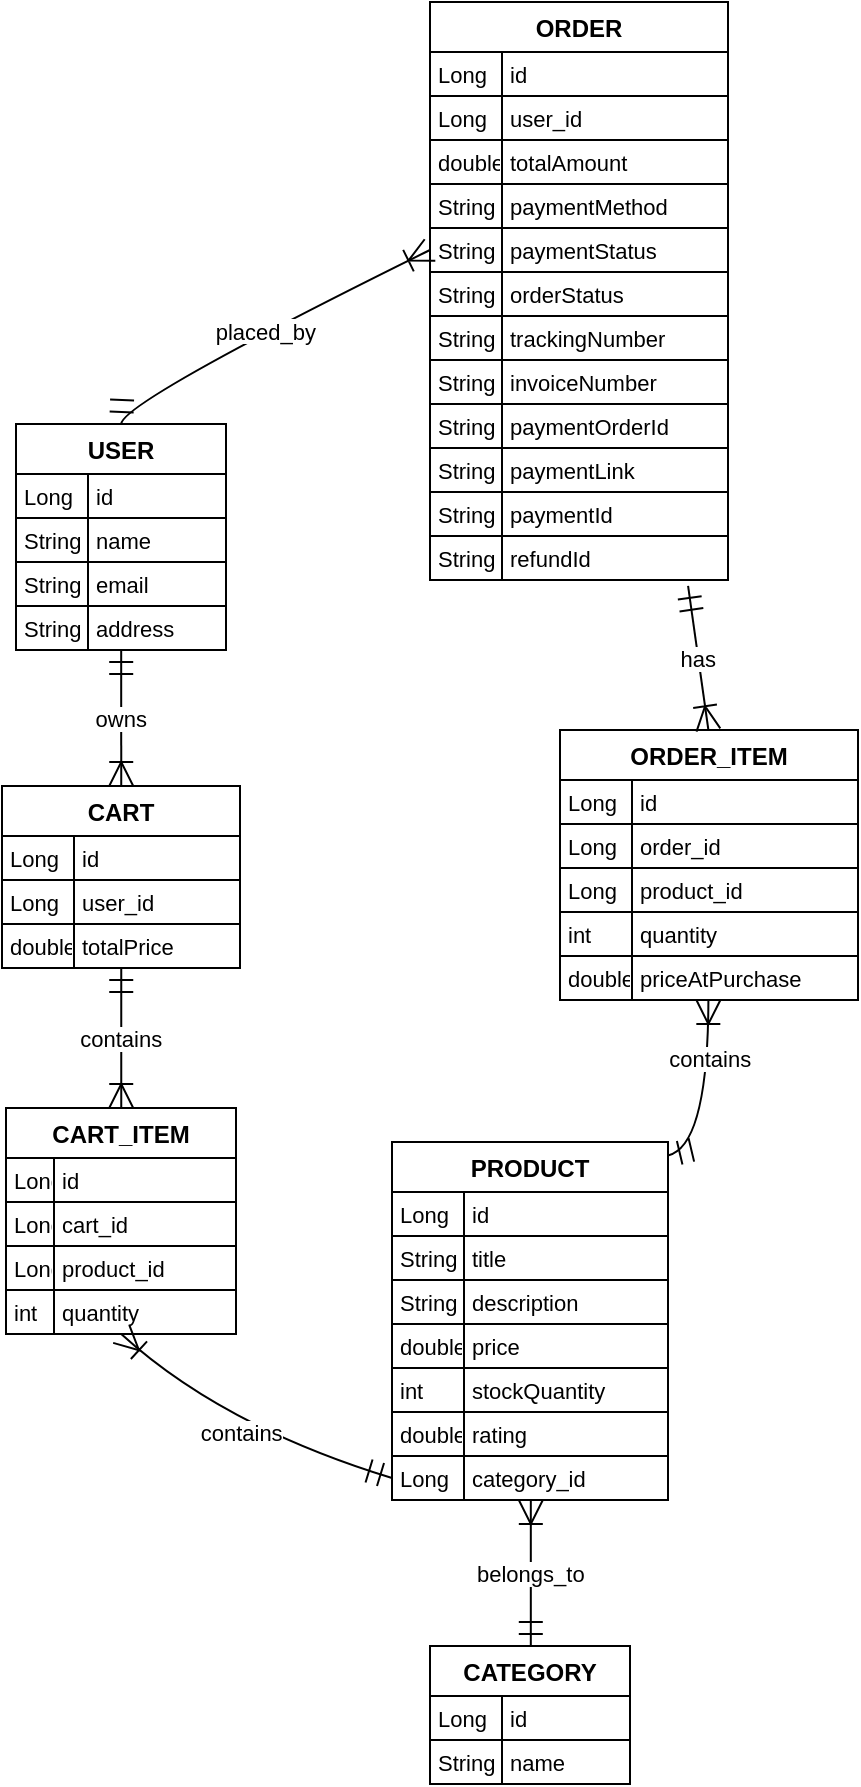 <mxfile version="21.6.8" type="device">
  <diagram id="C5RBs43oDa-KdzZeNtuy" name="Page-1">
    <mxGraphModel dx="1658" dy="820" grid="1" gridSize="10" guides="1" tooltips="1" connect="1" arrows="1" fold="1" page="1" pageScale="1" pageWidth="827" pageHeight="1169" math="0" shadow="0">
      <root>
        <mxCell id="WIyWlLk6GJQsqaUBKTNV-0" />
        <mxCell id="WIyWlLk6GJQsqaUBKTNV-1" parent="WIyWlLk6GJQsqaUBKTNV-0" />
        <mxCell id="6_MXxZeDWkj9Uu0CuDBR-0" value="USER" style="shape=table;startSize=25;container=1;collapsible=0;childLayout=tableLayout;fixedRows=1;rowLines=1;fontStyle=1;align=center;resizeLast=1;" vertex="1" parent="WIyWlLk6GJQsqaUBKTNV-1">
          <mxGeometry x="27" y="369" width="105" height="113" as="geometry" />
        </mxCell>
        <mxCell id="6_MXxZeDWkj9Uu0CuDBR-1" style="shape=tableRow;horizontal=0;startSize=0;swimlaneHead=0;swimlaneBody=0;fillColor=none;collapsible=0;dropTarget=0;points=[[0,0.5],[1,0.5]];portConstraint=eastwest;top=0;left=0;right=0;bottom=0;" vertex="1" parent="6_MXxZeDWkj9Uu0CuDBR-0">
          <mxGeometry y="25" width="105" height="22" as="geometry" />
        </mxCell>
        <mxCell id="6_MXxZeDWkj9Uu0CuDBR-2" value="Long" style="shape=partialRectangle;connectable=0;fillColor=none;top=0;left=0;bottom=0;right=0;align=left;spacingLeft=2;overflow=hidden;fontSize=11;" vertex="1" parent="6_MXxZeDWkj9Uu0CuDBR-1">
          <mxGeometry width="36" height="22" as="geometry">
            <mxRectangle width="36" height="22" as="alternateBounds" />
          </mxGeometry>
        </mxCell>
        <mxCell id="6_MXxZeDWkj9Uu0CuDBR-3" value="id" style="shape=partialRectangle;connectable=0;fillColor=none;top=0;left=0;bottom=0;right=0;align=left;spacingLeft=2;overflow=hidden;fontSize=11;" vertex="1" parent="6_MXxZeDWkj9Uu0CuDBR-1">
          <mxGeometry x="36" width="69" height="22" as="geometry">
            <mxRectangle width="69" height="22" as="alternateBounds" />
          </mxGeometry>
        </mxCell>
        <mxCell id="6_MXxZeDWkj9Uu0CuDBR-4" style="shape=tableRow;horizontal=0;startSize=0;swimlaneHead=0;swimlaneBody=0;fillColor=none;collapsible=0;dropTarget=0;points=[[0,0.5],[1,0.5]];portConstraint=eastwest;top=0;left=0;right=0;bottom=0;" vertex="1" parent="6_MXxZeDWkj9Uu0CuDBR-0">
          <mxGeometry y="47" width="105" height="22" as="geometry" />
        </mxCell>
        <mxCell id="6_MXxZeDWkj9Uu0CuDBR-5" value="String" style="shape=partialRectangle;connectable=0;fillColor=none;top=0;left=0;bottom=0;right=0;align=left;spacingLeft=2;overflow=hidden;fontSize=11;" vertex="1" parent="6_MXxZeDWkj9Uu0CuDBR-4">
          <mxGeometry width="36" height="22" as="geometry">
            <mxRectangle width="36" height="22" as="alternateBounds" />
          </mxGeometry>
        </mxCell>
        <mxCell id="6_MXxZeDWkj9Uu0CuDBR-6" value="name" style="shape=partialRectangle;connectable=0;fillColor=none;top=0;left=0;bottom=0;right=0;align=left;spacingLeft=2;overflow=hidden;fontSize=11;" vertex="1" parent="6_MXxZeDWkj9Uu0CuDBR-4">
          <mxGeometry x="36" width="69" height="22" as="geometry">
            <mxRectangle width="69" height="22" as="alternateBounds" />
          </mxGeometry>
        </mxCell>
        <mxCell id="6_MXxZeDWkj9Uu0CuDBR-7" style="shape=tableRow;horizontal=0;startSize=0;swimlaneHead=0;swimlaneBody=0;fillColor=none;collapsible=0;dropTarget=0;points=[[0,0.5],[1,0.5]];portConstraint=eastwest;top=0;left=0;right=0;bottom=0;" vertex="1" parent="6_MXxZeDWkj9Uu0CuDBR-0">
          <mxGeometry y="69" width="105" height="22" as="geometry" />
        </mxCell>
        <mxCell id="6_MXxZeDWkj9Uu0CuDBR-8" value="String" style="shape=partialRectangle;connectable=0;fillColor=none;top=0;left=0;bottom=0;right=0;align=left;spacingLeft=2;overflow=hidden;fontSize=11;" vertex="1" parent="6_MXxZeDWkj9Uu0CuDBR-7">
          <mxGeometry width="36" height="22" as="geometry">
            <mxRectangle width="36" height="22" as="alternateBounds" />
          </mxGeometry>
        </mxCell>
        <mxCell id="6_MXxZeDWkj9Uu0CuDBR-9" value="email" style="shape=partialRectangle;connectable=0;fillColor=none;top=0;left=0;bottom=0;right=0;align=left;spacingLeft=2;overflow=hidden;fontSize=11;" vertex="1" parent="6_MXxZeDWkj9Uu0CuDBR-7">
          <mxGeometry x="36" width="69" height="22" as="geometry">
            <mxRectangle width="69" height="22" as="alternateBounds" />
          </mxGeometry>
        </mxCell>
        <mxCell id="6_MXxZeDWkj9Uu0CuDBR-10" style="shape=tableRow;horizontal=0;startSize=0;swimlaneHead=0;swimlaneBody=0;fillColor=none;collapsible=0;dropTarget=0;points=[[0,0.5],[1,0.5]];portConstraint=eastwest;top=0;left=0;right=0;bottom=0;" vertex="1" parent="6_MXxZeDWkj9Uu0CuDBR-0">
          <mxGeometry y="91" width="105" height="22" as="geometry" />
        </mxCell>
        <mxCell id="6_MXxZeDWkj9Uu0CuDBR-11" value="String" style="shape=partialRectangle;connectable=0;fillColor=none;top=0;left=0;bottom=0;right=0;align=left;spacingLeft=2;overflow=hidden;fontSize=11;" vertex="1" parent="6_MXxZeDWkj9Uu0CuDBR-10">
          <mxGeometry width="36" height="22" as="geometry">
            <mxRectangle width="36" height="22" as="alternateBounds" />
          </mxGeometry>
        </mxCell>
        <mxCell id="6_MXxZeDWkj9Uu0CuDBR-12" value="address" style="shape=partialRectangle;connectable=0;fillColor=none;top=0;left=0;bottom=0;right=0;align=left;spacingLeft=2;overflow=hidden;fontSize=11;" vertex="1" parent="6_MXxZeDWkj9Uu0CuDBR-10">
          <mxGeometry x="36" width="69" height="22" as="geometry">
            <mxRectangle width="69" height="22" as="alternateBounds" />
          </mxGeometry>
        </mxCell>
        <mxCell id="6_MXxZeDWkj9Uu0CuDBR-13" value="CART" style="shape=table;startSize=25;container=1;collapsible=0;childLayout=tableLayout;fixedRows=1;rowLines=1;fontStyle=1;align=center;resizeLast=1;" vertex="1" parent="WIyWlLk6GJQsqaUBKTNV-1">
          <mxGeometry x="20" y="550" width="119" height="91" as="geometry" />
        </mxCell>
        <mxCell id="6_MXxZeDWkj9Uu0CuDBR-14" style="shape=tableRow;horizontal=0;startSize=0;swimlaneHead=0;swimlaneBody=0;fillColor=none;collapsible=0;dropTarget=0;points=[[0,0.5],[1,0.5]];portConstraint=eastwest;top=0;left=0;right=0;bottom=0;" vertex="1" parent="6_MXxZeDWkj9Uu0CuDBR-13">
          <mxGeometry y="25" width="119" height="22" as="geometry" />
        </mxCell>
        <mxCell id="6_MXxZeDWkj9Uu0CuDBR-15" value="Long" style="shape=partialRectangle;connectable=0;fillColor=none;top=0;left=0;bottom=0;right=0;align=left;spacingLeft=2;overflow=hidden;fontSize=11;" vertex="1" parent="6_MXxZeDWkj9Uu0CuDBR-14">
          <mxGeometry width="36" height="22" as="geometry">
            <mxRectangle width="36" height="22" as="alternateBounds" />
          </mxGeometry>
        </mxCell>
        <mxCell id="6_MXxZeDWkj9Uu0CuDBR-16" value="id" style="shape=partialRectangle;connectable=0;fillColor=none;top=0;left=0;bottom=0;right=0;align=left;spacingLeft=2;overflow=hidden;fontSize=11;" vertex="1" parent="6_MXxZeDWkj9Uu0CuDBR-14">
          <mxGeometry x="36" width="83" height="22" as="geometry">
            <mxRectangle width="83" height="22" as="alternateBounds" />
          </mxGeometry>
        </mxCell>
        <mxCell id="6_MXxZeDWkj9Uu0CuDBR-17" style="shape=tableRow;horizontal=0;startSize=0;swimlaneHead=0;swimlaneBody=0;fillColor=none;collapsible=0;dropTarget=0;points=[[0,0.5],[1,0.5]];portConstraint=eastwest;top=0;left=0;right=0;bottom=0;" vertex="1" parent="6_MXxZeDWkj9Uu0CuDBR-13">
          <mxGeometry y="47" width="119" height="22" as="geometry" />
        </mxCell>
        <mxCell id="6_MXxZeDWkj9Uu0CuDBR-18" value="Long" style="shape=partialRectangle;connectable=0;fillColor=none;top=0;left=0;bottom=0;right=0;align=left;spacingLeft=2;overflow=hidden;fontSize=11;" vertex="1" parent="6_MXxZeDWkj9Uu0CuDBR-17">
          <mxGeometry width="36" height="22" as="geometry">
            <mxRectangle width="36" height="22" as="alternateBounds" />
          </mxGeometry>
        </mxCell>
        <mxCell id="6_MXxZeDWkj9Uu0CuDBR-19" value="user_id" style="shape=partialRectangle;connectable=0;fillColor=none;top=0;left=0;bottom=0;right=0;align=left;spacingLeft=2;overflow=hidden;fontSize=11;" vertex="1" parent="6_MXxZeDWkj9Uu0CuDBR-17">
          <mxGeometry x="36" width="83" height="22" as="geometry">
            <mxRectangle width="83" height="22" as="alternateBounds" />
          </mxGeometry>
        </mxCell>
        <mxCell id="6_MXxZeDWkj9Uu0CuDBR-20" style="shape=tableRow;horizontal=0;startSize=0;swimlaneHead=0;swimlaneBody=0;fillColor=none;collapsible=0;dropTarget=0;points=[[0,0.5],[1,0.5]];portConstraint=eastwest;top=0;left=0;right=0;bottom=0;" vertex="1" parent="6_MXxZeDWkj9Uu0CuDBR-13">
          <mxGeometry y="69" width="119" height="22" as="geometry" />
        </mxCell>
        <mxCell id="6_MXxZeDWkj9Uu0CuDBR-21" value="double" style="shape=partialRectangle;connectable=0;fillColor=none;top=0;left=0;bottom=0;right=0;align=left;spacingLeft=2;overflow=hidden;fontSize=11;" vertex="1" parent="6_MXxZeDWkj9Uu0CuDBR-20">
          <mxGeometry width="36" height="22" as="geometry">
            <mxRectangle width="36" height="22" as="alternateBounds" />
          </mxGeometry>
        </mxCell>
        <mxCell id="6_MXxZeDWkj9Uu0CuDBR-22" value="totalPrice" style="shape=partialRectangle;connectable=0;fillColor=none;top=0;left=0;bottom=0;right=0;align=left;spacingLeft=2;overflow=hidden;fontSize=11;" vertex="1" parent="6_MXxZeDWkj9Uu0CuDBR-20">
          <mxGeometry x="36" width="83" height="22" as="geometry">
            <mxRectangle width="83" height="22" as="alternateBounds" />
          </mxGeometry>
        </mxCell>
        <mxCell id="6_MXxZeDWkj9Uu0CuDBR-23" value="CART_ITEM" style="shape=table;startSize=25;container=1;collapsible=0;childLayout=tableLayout;fixedRows=1;rowLines=1;fontStyle=1;align=center;resizeLast=1;" vertex="1" parent="WIyWlLk6GJQsqaUBKTNV-1">
          <mxGeometry x="22" y="711" width="115" height="113" as="geometry" />
        </mxCell>
        <mxCell id="6_MXxZeDWkj9Uu0CuDBR-24" style="shape=tableRow;horizontal=0;startSize=0;swimlaneHead=0;swimlaneBody=0;fillColor=none;collapsible=0;dropTarget=0;points=[[0,0.5],[1,0.5]];portConstraint=eastwest;top=0;left=0;right=0;bottom=0;" vertex="1" parent="6_MXxZeDWkj9Uu0CuDBR-23">
          <mxGeometry y="25" width="115" height="22" as="geometry" />
        </mxCell>
        <mxCell id="6_MXxZeDWkj9Uu0CuDBR-25" value="Long" style="shape=partialRectangle;connectable=0;fillColor=none;top=0;left=0;bottom=0;right=0;align=left;spacingLeft=2;overflow=hidden;fontSize=11;" vertex="1" parent="6_MXxZeDWkj9Uu0CuDBR-24">
          <mxGeometry width="24" height="22" as="geometry">
            <mxRectangle width="24" height="22" as="alternateBounds" />
          </mxGeometry>
        </mxCell>
        <mxCell id="6_MXxZeDWkj9Uu0CuDBR-26" value="id" style="shape=partialRectangle;connectable=0;fillColor=none;top=0;left=0;bottom=0;right=0;align=left;spacingLeft=2;overflow=hidden;fontSize=11;" vertex="1" parent="6_MXxZeDWkj9Uu0CuDBR-24">
          <mxGeometry x="24" width="91" height="22" as="geometry">
            <mxRectangle width="91" height="22" as="alternateBounds" />
          </mxGeometry>
        </mxCell>
        <mxCell id="6_MXxZeDWkj9Uu0CuDBR-27" style="shape=tableRow;horizontal=0;startSize=0;swimlaneHead=0;swimlaneBody=0;fillColor=none;collapsible=0;dropTarget=0;points=[[0,0.5],[1,0.5]];portConstraint=eastwest;top=0;left=0;right=0;bottom=0;" vertex="1" parent="6_MXxZeDWkj9Uu0CuDBR-23">
          <mxGeometry y="47" width="115" height="22" as="geometry" />
        </mxCell>
        <mxCell id="6_MXxZeDWkj9Uu0CuDBR-28" value="Long" style="shape=partialRectangle;connectable=0;fillColor=none;top=0;left=0;bottom=0;right=0;align=left;spacingLeft=2;overflow=hidden;fontSize=11;" vertex="1" parent="6_MXxZeDWkj9Uu0CuDBR-27">
          <mxGeometry width="24" height="22" as="geometry">
            <mxRectangle width="24" height="22" as="alternateBounds" />
          </mxGeometry>
        </mxCell>
        <mxCell id="6_MXxZeDWkj9Uu0CuDBR-29" value="cart_id" style="shape=partialRectangle;connectable=0;fillColor=none;top=0;left=0;bottom=0;right=0;align=left;spacingLeft=2;overflow=hidden;fontSize=11;" vertex="1" parent="6_MXxZeDWkj9Uu0CuDBR-27">
          <mxGeometry x="24" width="91" height="22" as="geometry">
            <mxRectangle width="91" height="22" as="alternateBounds" />
          </mxGeometry>
        </mxCell>
        <mxCell id="6_MXxZeDWkj9Uu0CuDBR-30" style="shape=tableRow;horizontal=0;startSize=0;swimlaneHead=0;swimlaneBody=0;fillColor=none;collapsible=0;dropTarget=0;points=[[0,0.5],[1,0.5]];portConstraint=eastwest;top=0;left=0;right=0;bottom=0;" vertex="1" parent="6_MXxZeDWkj9Uu0CuDBR-23">
          <mxGeometry y="69" width="115" height="22" as="geometry" />
        </mxCell>
        <mxCell id="6_MXxZeDWkj9Uu0CuDBR-31" value="Long" style="shape=partialRectangle;connectable=0;fillColor=none;top=0;left=0;bottom=0;right=0;align=left;spacingLeft=2;overflow=hidden;fontSize=11;" vertex="1" parent="6_MXxZeDWkj9Uu0CuDBR-30">
          <mxGeometry width="24" height="22" as="geometry">
            <mxRectangle width="24" height="22" as="alternateBounds" />
          </mxGeometry>
        </mxCell>
        <mxCell id="6_MXxZeDWkj9Uu0CuDBR-32" value="product_id" style="shape=partialRectangle;connectable=0;fillColor=none;top=0;left=0;bottom=0;right=0;align=left;spacingLeft=2;overflow=hidden;fontSize=11;" vertex="1" parent="6_MXxZeDWkj9Uu0CuDBR-30">
          <mxGeometry x="24" width="91" height="22" as="geometry">
            <mxRectangle width="91" height="22" as="alternateBounds" />
          </mxGeometry>
        </mxCell>
        <mxCell id="6_MXxZeDWkj9Uu0CuDBR-33" style="shape=tableRow;horizontal=0;startSize=0;swimlaneHead=0;swimlaneBody=0;fillColor=none;collapsible=0;dropTarget=0;points=[[0,0.5],[1,0.5]];portConstraint=eastwest;top=0;left=0;right=0;bottom=0;" vertex="1" parent="6_MXxZeDWkj9Uu0CuDBR-23">
          <mxGeometry y="91" width="115" height="22" as="geometry" />
        </mxCell>
        <mxCell id="6_MXxZeDWkj9Uu0CuDBR-34" value="int" style="shape=partialRectangle;connectable=0;fillColor=none;top=0;left=0;bottom=0;right=0;align=left;spacingLeft=2;overflow=hidden;fontSize=11;" vertex="1" parent="6_MXxZeDWkj9Uu0CuDBR-33">
          <mxGeometry width="24" height="22" as="geometry">
            <mxRectangle width="24" height="22" as="alternateBounds" />
          </mxGeometry>
        </mxCell>
        <mxCell id="6_MXxZeDWkj9Uu0CuDBR-35" value="quantity" style="shape=partialRectangle;connectable=0;fillColor=none;top=0;left=0;bottom=0;right=0;align=left;spacingLeft=2;overflow=hidden;fontSize=11;" vertex="1" parent="6_MXxZeDWkj9Uu0CuDBR-33">
          <mxGeometry x="24" width="91" height="22" as="geometry">
            <mxRectangle width="91" height="22" as="alternateBounds" />
          </mxGeometry>
        </mxCell>
        <mxCell id="6_MXxZeDWkj9Uu0CuDBR-36" value="PRODUCT" style="shape=table;startSize=25;container=1;collapsible=0;childLayout=tableLayout;fixedRows=1;rowLines=1;fontStyle=1;align=center;resizeLast=1;" vertex="1" parent="WIyWlLk6GJQsqaUBKTNV-1">
          <mxGeometry x="215" y="728" width="138" height="179" as="geometry" />
        </mxCell>
        <mxCell id="6_MXxZeDWkj9Uu0CuDBR-37" style="shape=tableRow;horizontal=0;startSize=0;swimlaneHead=0;swimlaneBody=0;fillColor=none;collapsible=0;dropTarget=0;points=[[0,0.5],[1,0.5]];portConstraint=eastwest;top=0;left=0;right=0;bottom=0;" vertex="1" parent="6_MXxZeDWkj9Uu0CuDBR-36">
          <mxGeometry y="25" width="138" height="22" as="geometry" />
        </mxCell>
        <mxCell id="6_MXxZeDWkj9Uu0CuDBR-38" value="Long" style="shape=partialRectangle;connectable=0;fillColor=none;top=0;left=0;bottom=0;right=0;align=left;spacingLeft=2;overflow=hidden;fontSize=11;" vertex="1" parent="6_MXxZeDWkj9Uu0CuDBR-37">
          <mxGeometry width="36" height="22" as="geometry">
            <mxRectangle width="36" height="22" as="alternateBounds" />
          </mxGeometry>
        </mxCell>
        <mxCell id="6_MXxZeDWkj9Uu0CuDBR-39" value="id" style="shape=partialRectangle;connectable=0;fillColor=none;top=0;left=0;bottom=0;right=0;align=left;spacingLeft=2;overflow=hidden;fontSize=11;" vertex="1" parent="6_MXxZeDWkj9Uu0CuDBR-37">
          <mxGeometry x="36" width="102" height="22" as="geometry">
            <mxRectangle width="102" height="22" as="alternateBounds" />
          </mxGeometry>
        </mxCell>
        <mxCell id="6_MXxZeDWkj9Uu0CuDBR-40" style="shape=tableRow;horizontal=0;startSize=0;swimlaneHead=0;swimlaneBody=0;fillColor=none;collapsible=0;dropTarget=0;points=[[0,0.5],[1,0.5]];portConstraint=eastwest;top=0;left=0;right=0;bottom=0;" vertex="1" parent="6_MXxZeDWkj9Uu0CuDBR-36">
          <mxGeometry y="47" width="138" height="22" as="geometry" />
        </mxCell>
        <mxCell id="6_MXxZeDWkj9Uu0CuDBR-41" value="String" style="shape=partialRectangle;connectable=0;fillColor=none;top=0;left=0;bottom=0;right=0;align=left;spacingLeft=2;overflow=hidden;fontSize=11;" vertex="1" parent="6_MXxZeDWkj9Uu0CuDBR-40">
          <mxGeometry width="36" height="22" as="geometry">
            <mxRectangle width="36" height="22" as="alternateBounds" />
          </mxGeometry>
        </mxCell>
        <mxCell id="6_MXxZeDWkj9Uu0CuDBR-42" value="title" style="shape=partialRectangle;connectable=0;fillColor=none;top=0;left=0;bottom=0;right=0;align=left;spacingLeft=2;overflow=hidden;fontSize=11;" vertex="1" parent="6_MXxZeDWkj9Uu0CuDBR-40">
          <mxGeometry x="36" width="102" height="22" as="geometry">
            <mxRectangle width="102" height="22" as="alternateBounds" />
          </mxGeometry>
        </mxCell>
        <mxCell id="6_MXxZeDWkj9Uu0CuDBR-43" style="shape=tableRow;horizontal=0;startSize=0;swimlaneHead=0;swimlaneBody=0;fillColor=none;collapsible=0;dropTarget=0;points=[[0,0.5],[1,0.5]];portConstraint=eastwest;top=0;left=0;right=0;bottom=0;" vertex="1" parent="6_MXxZeDWkj9Uu0CuDBR-36">
          <mxGeometry y="69" width="138" height="22" as="geometry" />
        </mxCell>
        <mxCell id="6_MXxZeDWkj9Uu0CuDBR-44" value="String" style="shape=partialRectangle;connectable=0;fillColor=none;top=0;left=0;bottom=0;right=0;align=left;spacingLeft=2;overflow=hidden;fontSize=11;" vertex="1" parent="6_MXxZeDWkj9Uu0CuDBR-43">
          <mxGeometry width="36" height="22" as="geometry">
            <mxRectangle width="36" height="22" as="alternateBounds" />
          </mxGeometry>
        </mxCell>
        <mxCell id="6_MXxZeDWkj9Uu0CuDBR-45" value="description" style="shape=partialRectangle;connectable=0;fillColor=none;top=0;left=0;bottom=0;right=0;align=left;spacingLeft=2;overflow=hidden;fontSize=11;" vertex="1" parent="6_MXxZeDWkj9Uu0CuDBR-43">
          <mxGeometry x="36" width="102" height="22" as="geometry">
            <mxRectangle width="102" height="22" as="alternateBounds" />
          </mxGeometry>
        </mxCell>
        <mxCell id="6_MXxZeDWkj9Uu0CuDBR-46" style="shape=tableRow;horizontal=0;startSize=0;swimlaneHead=0;swimlaneBody=0;fillColor=none;collapsible=0;dropTarget=0;points=[[0,0.5],[1,0.5]];portConstraint=eastwest;top=0;left=0;right=0;bottom=0;" vertex="1" parent="6_MXxZeDWkj9Uu0CuDBR-36">
          <mxGeometry y="91" width="138" height="22" as="geometry" />
        </mxCell>
        <mxCell id="6_MXxZeDWkj9Uu0CuDBR-47" value="double" style="shape=partialRectangle;connectable=0;fillColor=none;top=0;left=0;bottom=0;right=0;align=left;spacingLeft=2;overflow=hidden;fontSize=11;" vertex="1" parent="6_MXxZeDWkj9Uu0CuDBR-46">
          <mxGeometry width="36" height="22" as="geometry">
            <mxRectangle width="36" height="22" as="alternateBounds" />
          </mxGeometry>
        </mxCell>
        <mxCell id="6_MXxZeDWkj9Uu0CuDBR-48" value="price" style="shape=partialRectangle;connectable=0;fillColor=none;top=0;left=0;bottom=0;right=0;align=left;spacingLeft=2;overflow=hidden;fontSize=11;" vertex="1" parent="6_MXxZeDWkj9Uu0CuDBR-46">
          <mxGeometry x="36" width="102" height="22" as="geometry">
            <mxRectangle width="102" height="22" as="alternateBounds" />
          </mxGeometry>
        </mxCell>
        <mxCell id="6_MXxZeDWkj9Uu0CuDBR-49" style="shape=tableRow;horizontal=0;startSize=0;swimlaneHead=0;swimlaneBody=0;fillColor=none;collapsible=0;dropTarget=0;points=[[0,0.5],[1,0.5]];portConstraint=eastwest;top=0;left=0;right=0;bottom=0;" vertex="1" parent="6_MXxZeDWkj9Uu0CuDBR-36">
          <mxGeometry y="113" width="138" height="22" as="geometry" />
        </mxCell>
        <mxCell id="6_MXxZeDWkj9Uu0CuDBR-50" value="int" style="shape=partialRectangle;connectable=0;fillColor=none;top=0;left=0;bottom=0;right=0;align=left;spacingLeft=2;overflow=hidden;fontSize=11;" vertex="1" parent="6_MXxZeDWkj9Uu0CuDBR-49">
          <mxGeometry width="36" height="22" as="geometry">
            <mxRectangle width="36" height="22" as="alternateBounds" />
          </mxGeometry>
        </mxCell>
        <mxCell id="6_MXxZeDWkj9Uu0CuDBR-51" value="stockQuantity" style="shape=partialRectangle;connectable=0;fillColor=none;top=0;left=0;bottom=0;right=0;align=left;spacingLeft=2;overflow=hidden;fontSize=11;" vertex="1" parent="6_MXxZeDWkj9Uu0CuDBR-49">
          <mxGeometry x="36" width="102" height="22" as="geometry">
            <mxRectangle width="102" height="22" as="alternateBounds" />
          </mxGeometry>
        </mxCell>
        <mxCell id="6_MXxZeDWkj9Uu0CuDBR-52" style="shape=tableRow;horizontal=0;startSize=0;swimlaneHead=0;swimlaneBody=0;fillColor=none;collapsible=0;dropTarget=0;points=[[0,0.5],[1,0.5]];portConstraint=eastwest;top=0;left=0;right=0;bottom=0;" vertex="1" parent="6_MXxZeDWkj9Uu0CuDBR-36">
          <mxGeometry y="135" width="138" height="22" as="geometry" />
        </mxCell>
        <mxCell id="6_MXxZeDWkj9Uu0CuDBR-53" value="double" style="shape=partialRectangle;connectable=0;fillColor=none;top=0;left=0;bottom=0;right=0;align=left;spacingLeft=2;overflow=hidden;fontSize=11;" vertex="1" parent="6_MXxZeDWkj9Uu0CuDBR-52">
          <mxGeometry width="36" height="22" as="geometry">
            <mxRectangle width="36" height="22" as="alternateBounds" />
          </mxGeometry>
        </mxCell>
        <mxCell id="6_MXxZeDWkj9Uu0CuDBR-54" value="rating" style="shape=partialRectangle;connectable=0;fillColor=none;top=0;left=0;bottom=0;right=0;align=left;spacingLeft=2;overflow=hidden;fontSize=11;" vertex="1" parent="6_MXxZeDWkj9Uu0CuDBR-52">
          <mxGeometry x="36" width="102" height="22" as="geometry">
            <mxRectangle width="102" height="22" as="alternateBounds" />
          </mxGeometry>
        </mxCell>
        <mxCell id="6_MXxZeDWkj9Uu0CuDBR-55" style="shape=tableRow;horizontal=0;startSize=0;swimlaneHead=0;swimlaneBody=0;fillColor=none;collapsible=0;dropTarget=0;points=[[0,0.5],[1,0.5]];portConstraint=eastwest;top=0;left=0;right=0;bottom=0;" vertex="1" parent="6_MXxZeDWkj9Uu0CuDBR-36">
          <mxGeometry y="157" width="138" height="22" as="geometry" />
        </mxCell>
        <mxCell id="6_MXxZeDWkj9Uu0CuDBR-56" value="Long" style="shape=partialRectangle;connectable=0;fillColor=none;top=0;left=0;bottom=0;right=0;align=left;spacingLeft=2;overflow=hidden;fontSize=11;" vertex="1" parent="6_MXxZeDWkj9Uu0CuDBR-55">
          <mxGeometry width="36" height="22" as="geometry">
            <mxRectangle width="36" height="22" as="alternateBounds" />
          </mxGeometry>
        </mxCell>
        <mxCell id="6_MXxZeDWkj9Uu0CuDBR-57" value="category_id" style="shape=partialRectangle;connectable=0;fillColor=none;top=0;left=0;bottom=0;right=0;align=left;spacingLeft=2;overflow=hidden;fontSize=11;" vertex="1" parent="6_MXxZeDWkj9Uu0CuDBR-55">
          <mxGeometry x="36" width="102" height="22" as="geometry">
            <mxRectangle width="102" height="22" as="alternateBounds" />
          </mxGeometry>
        </mxCell>
        <mxCell id="6_MXxZeDWkj9Uu0CuDBR-58" value="CATEGORY" style="shape=table;startSize=25;container=1;collapsible=0;childLayout=tableLayout;fixedRows=1;rowLines=1;fontStyle=1;align=center;resizeLast=1;" vertex="1" parent="WIyWlLk6GJQsqaUBKTNV-1">
          <mxGeometry x="234" y="980" width="100" height="69" as="geometry" />
        </mxCell>
        <mxCell id="6_MXxZeDWkj9Uu0CuDBR-59" style="shape=tableRow;horizontal=0;startSize=0;swimlaneHead=0;swimlaneBody=0;fillColor=none;collapsible=0;dropTarget=0;points=[[0,0.5],[1,0.5]];portConstraint=eastwest;top=0;left=0;right=0;bottom=0;" vertex="1" parent="6_MXxZeDWkj9Uu0CuDBR-58">
          <mxGeometry y="25" width="100" height="22" as="geometry" />
        </mxCell>
        <mxCell id="6_MXxZeDWkj9Uu0CuDBR-60" value="Long" style="shape=partialRectangle;connectable=0;fillColor=none;top=0;left=0;bottom=0;right=0;align=left;spacingLeft=2;overflow=hidden;fontSize=11;" vertex="1" parent="6_MXxZeDWkj9Uu0CuDBR-59">
          <mxGeometry width="36" height="22" as="geometry">
            <mxRectangle width="36" height="22" as="alternateBounds" />
          </mxGeometry>
        </mxCell>
        <mxCell id="6_MXxZeDWkj9Uu0CuDBR-61" value="id" style="shape=partialRectangle;connectable=0;fillColor=none;top=0;left=0;bottom=0;right=0;align=left;spacingLeft=2;overflow=hidden;fontSize=11;" vertex="1" parent="6_MXxZeDWkj9Uu0CuDBR-59">
          <mxGeometry x="36" width="64" height="22" as="geometry">
            <mxRectangle width="64" height="22" as="alternateBounds" />
          </mxGeometry>
        </mxCell>
        <mxCell id="6_MXxZeDWkj9Uu0CuDBR-62" style="shape=tableRow;horizontal=0;startSize=0;swimlaneHead=0;swimlaneBody=0;fillColor=none;collapsible=0;dropTarget=0;points=[[0,0.5],[1,0.5]];portConstraint=eastwest;top=0;left=0;right=0;bottom=0;" vertex="1" parent="6_MXxZeDWkj9Uu0CuDBR-58">
          <mxGeometry y="47" width="100" height="22" as="geometry" />
        </mxCell>
        <mxCell id="6_MXxZeDWkj9Uu0CuDBR-63" value="String" style="shape=partialRectangle;connectable=0;fillColor=none;top=0;left=0;bottom=0;right=0;align=left;spacingLeft=2;overflow=hidden;fontSize=11;" vertex="1" parent="6_MXxZeDWkj9Uu0CuDBR-62">
          <mxGeometry width="36" height="22" as="geometry">
            <mxRectangle width="36" height="22" as="alternateBounds" />
          </mxGeometry>
        </mxCell>
        <mxCell id="6_MXxZeDWkj9Uu0CuDBR-64" value="name" style="shape=partialRectangle;connectable=0;fillColor=none;top=0;left=0;bottom=0;right=0;align=left;spacingLeft=2;overflow=hidden;fontSize=11;" vertex="1" parent="6_MXxZeDWkj9Uu0CuDBR-62">
          <mxGeometry x="36" width="64" height="22" as="geometry">
            <mxRectangle width="64" height="22" as="alternateBounds" />
          </mxGeometry>
        </mxCell>
        <mxCell id="6_MXxZeDWkj9Uu0CuDBR-65" value="ORDER" style="shape=table;startSize=25;container=1;collapsible=0;childLayout=tableLayout;fixedRows=1;rowLines=1;fontStyle=1;align=center;resizeLast=1;" vertex="1" parent="WIyWlLk6GJQsqaUBKTNV-1">
          <mxGeometry x="234" y="158" width="149" height="289" as="geometry" />
        </mxCell>
        <mxCell id="6_MXxZeDWkj9Uu0CuDBR-66" style="shape=tableRow;horizontal=0;startSize=0;swimlaneHead=0;swimlaneBody=0;fillColor=none;collapsible=0;dropTarget=0;points=[[0,0.5],[1,0.5]];portConstraint=eastwest;top=0;left=0;right=0;bottom=0;" vertex="1" parent="6_MXxZeDWkj9Uu0CuDBR-65">
          <mxGeometry y="25" width="149" height="22" as="geometry" />
        </mxCell>
        <mxCell id="6_MXxZeDWkj9Uu0CuDBR-67" value="Long" style="shape=partialRectangle;connectable=0;fillColor=none;top=0;left=0;bottom=0;right=0;align=left;spacingLeft=2;overflow=hidden;fontSize=11;" vertex="1" parent="6_MXxZeDWkj9Uu0CuDBR-66">
          <mxGeometry width="36" height="22" as="geometry">
            <mxRectangle width="36" height="22" as="alternateBounds" />
          </mxGeometry>
        </mxCell>
        <mxCell id="6_MXxZeDWkj9Uu0CuDBR-68" value="id" style="shape=partialRectangle;connectable=0;fillColor=none;top=0;left=0;bottom=0;right=0;align=left;spacingLeft=2;overflow=hidden;fontSize=11;" vertex="1" parent="6_MXxZeDWkj9Uu0CuDBR-66">
          <mxGeometry x="36" width="113" height="22" as="geometry">
            <mxRectangle width="113" height="22" as="alternateBounds" />
          </mxGeometry>
        </mxCell>
        <mxCell id="6_MXxZeDWkj9Uu0CuDBR-69" style="shape=tableRow;horizontal=0;startSize=0;swimlaneHead=0;swimlaneBody=0;fillColor=none;collapsible=0;dropTarget=0;points=[[0,0.5],[1,0.5]];portConstraint=eastwest;top=0;left=0;right=0;bottom=0;" vertex="1" parent="6_MXxZeDWkj9Uu0CuDBR-65">
          <mxGeometry y="47" width="149" height="22" as="geometry" />
        </mxCell>
        <mxCell id="6_MXxZeDWkj9Uu0CuDBR-70" value="Long" style="shape=partialRectangle;connectable=0;fillColor=none;top=0;left=0;bottom=0;right=0;align=left;spacingLeft=2;overflow=hidden;fontSize=11;" vertex="1" parent="6_MXxZeDWkj9Uu0CuDBR-69">
          <mxGeometry width="36" height="22" as="geometry">
            <mxRectangle width="36" height="22" as="alternateBounds" />
          </mxGeometry>
        </mxCell>
        <mxCell id="6_MXxZeDWkj9Uu0CuDBR-71" value="user_id" style="shape=partialRectangle;connectable=0;fillColor=none;top=0;left=0;bottom=0;right=0;align=left;spacingLeft=2;overflow=hidden;fontSize=11;" vertex="1" parent="6_MXxZeDWkj9Uu0CuDBR-69">
          <mxGeometry x="36" width="113" height="22" as="geometry">
            <mxRectangle width="113" height="22" as="alternateBounds" />
          </mxGeometry>
        </mxCell>
        <mxCell id="6_MXxZeDWkj9Uu0CuDBR-72" style="shape=tableRow;horizontal=0;startSize=0;swimlaneHead=0;swimlaneBody=0;fillColor=none;collapsible=0;dropTarget=0;points=[[0,0.5],[1,0.5]];portConstraint=eastwest;top=0;left=0;right=0;bottom=0;" vertex="1" parent="6_MXxZeDWkj9Uu0CuDBR-65">
          <mxGeometry y="69" width="149" height="22" as="geometry" />
        </mxCell>
        <mxCell id="6_MXxZeDWkj9Uu0CuDBR-73" value="double" style="shape=partialRectangle;connectable=0;fillColor=none;top=0;left=0;bottom=0;right=0;align=left;spacingLeft=2;overflow=hidden;fontSize=11;" vertex="1" parent="6_MXxZeDWkj9Uu0CuDBR-72">
          <mxGeometry width="36" height="22" as="geometry">
            <mxRectangle width="36" height="22" as="alternateBounds" />
          </mxGeometry>
        </mxCell>
        <mxCell id="6_MXxZeDWkj9Uu0CuDBR-74" value="totalAmount" style="shape=partialRectangle;connectable=0;fillColor=none;top=0;left=0;bottom=0;right=0;align=left;spacingLeft=2;overflow=hidden;fontSize=11;" vertex="1" parent="6_MXxZeDWkj9Uu0CuDBR-72">
          <mxGeometry x="36" width="113" height="22" as="geometry">
            <mxRectangle width="113" height="22" as="alternateBounds" />
          </mxGeometry>
        </mxCell>
        <mxCell id="6_MXxZeDWkj9Uu0CuDBR-75" style="shape=tableRow;horizontal=0;startSize=0;swimlaneHead=0;swimlaneBody=0;fillColor=none;collapsible=0;dropTarget=0;points=[[0,0.5],[1,0.5]];portConstraint=eastwest;top=0;left=0;right=0;bottom=0;" vertex="1" parent="6_MXxZeDWkj9Uu0CuDBR-65">
          <mxGeometry y="91" width="149" height="22" as="geometry" />
        </mxCell>
        <mxCell id="6_MXxZeDWkj9Uu0CuDBR-76" value="String" style="shape=partialRectangle;connectable=0;fillColor=none;top=0;left=0;bottom=0;right=0;align=left;spacingLeft=2;overflow=hidden;fontSize=11;" vertex="1" parent="6_MXxZeDWkj9Uu0CuDBR-75">
          <mxGeometry width="36" height="22" as="geometry">
            <mxRectangle width="36" height="22" as="alternateBounds" />
          </mxGeometry>
        </mxCell>
        <mxCell id="6_MXxZeDWkj9Uu0CuDBR-77" value="paymentMethod" style="shape=partialRectangle;connectable=0;fillColor=none;top=0;left=0;bottom=0;right=0;align=left;spacingLeft=2;overflow=hidden;fontSize=11;" vertex="1" parent="6_MXxZeDWkj9Uu0CuDBR-75">
          <mxGeometry x="36" width="113" height="22" as="geometry">
            <mxRectangle width="113" height="22" as="alternateBounds" />
          </mxGeometry>
        </mxCell>
        <mxCell id="6_MXxZeDWkj9Uu0CuDBR-78" style="shape=tableRow;horizontal=0;startSize=0;swimlaneHead=0;swimlaneBody=0;fillColor=none;collapsible=0;dropTarget=0;points=[[0,0.5],[1,0.5]];portConstraint=eastwest;top=0;left=0;right=0;bottom=0;" vertex="1" parent="6_MXxZeDWkj9Uu0CuDBR-65">
          <mxGeometry y="113" width="149" height="22" as="geometry" />
        </mxCell>
        <mxCell id="6_MXxZeDWkj9Uu0CuDBR-79" value="String" style="shape=partialRectangle;connectable=0;fillColor=none;top=0;left=0;bottom=0;right=0;align=left;spacingLeft=2;overflow=hidden;fontSize=11;" vertex="1" parent="6_MXxZeDWkj9Uu0CuDBR-78">
          <mxGeometry width="36" height="22" as="geometry">
            <mxRectangle width="36" height="22" as="alternateBounds" />
          </mxGeometry>
        </mxCell>
        <mxCell id="6_MXxZeDWkj9Uu0CuDBR-80" value="paymentStatus" style="shape=partialRectangle;connectable=0;fillColor=none;top=0;left=0;bottom=0;right=0;align=left;spacingLeft=2;overflow=hidden;fontSize=11;" vertex="1" parent="6_MXxZeDWkj9Uu0CuDBR-78">
          <mxGeometry x="36" width="113" height="22" as="geometry">
            <mxRectangle width="113" height="22" as="alternateBounds" />
          </mxGeometry>
        </mxCell>
        <mxCell id="6_MXxZeDWkj9Uu0CuDBR-81" style="shape=tableRow;horizontal=0;startSize=0;swimlaneHead=0;swimlaneBody=0;fillColor=none;collapsible=0;dropTarget=0;points=[[0,0.5],[1,0.5]];portConstraint=eastwest;top=0;left=0;right=0;bottom=0;" vertex="1" parent="6_MXxZeDWkj9Uu0CuDBR-65">
          <mxGeometry y="135" width="149" height="22" as="geometry" />
        </mxCell>
        <mxCell id="6_MXxZeDWkj9Uu0CuDBR-82" value="String" style="shape=partialRectangle;connectable=0;fillColor=none;top=0;left=0;bottom=0;right=0;align=left;spacingLeft=2;overflow=hidden;fontSize=11;" vertex="1" parent="6_MXxZeDWkj9Uu0CuDBR-81">
          <mxGeometry width="36" height="22" as="geometry">
            <mxRectangle width="36" height="22" as="alternateBounds" />
          </mxGeometry>
        </mxCell>
        <mxCell id="6_MXxZeDWkj9Uu0CuDBR-83" value="orderStatus" style="shape=partialRectangle;connectable=0;fillColor=none;top=0;left=0;bottom=0;right=0;align=left;spacingLeft=2;overflow=hidden;fontSize=11;" vertex="1" parent="6_MXxZeDWkj9Uu0CuDBR-81">
          <mxGeometry x="36" width="113" height="22" as="geometry">
            <mxRectangle width="113" height="22" as="alternateBounds" />
          </mxGeometry>
        </mxCell>
        <mxCell id="6_MXxZeDWkj9Uu0CuDBR-84" style="shape=tableRow;horizontal=0;startSize=0;swimlaneHead=0;swimlaneBody=0;fillColor=none;collapsible=0;dropTarget=0;points=[[0,0.5],[1,0.5]];portConstraint=eastwest;top=0;left=0;right=0;bottom=0;" vertex="1" parent="6_MXxZeDWkj9Uu0CuDBR-65">
          <mxGeometry y="157" width="149" height="22" as="geometry" />
        </mxCell>
        <mxCell id="6_MXxZeDWkj9Uu0CuDBR-85" value="String" style="shape=partialRectangle;connectable=0;fillColor=none;top=0;left=0;bottom=0;right=0;align=left;spacingLeft=2;overflow=hidden;fontSize=11;" vertex="1" parent="6_MXxZeDWkj9Uu0CuDBR-84">
          <mxGeometry width="36" height="22" as="geometry">
            <mxRectangle width="36" height="22" as="alternateBounds" />
          </mxGeometry>
        </mxCell>
        <mxCell id="6_MXxZeDWkj9Uu0CuDBR-86" value="trackingNumber" style="shape=partialRectangle;connectable=0;fillColor=none;top=0;left=0;bottom=0;right=0;align=left;spacingLeft=2;overflow=hidden;fontSize=11;" vertex="1" parent="6_MXxZeDWkj9Uu0CuDBR-84">
          <mxGeometry x="36" width="113" height="22" as="geometry">
            <mxRectangle width="113" height="22" as="alternateBounds" />
          </mxGeometry>
        </mxCell>
        <mxCell id="6_MXxZeDWkj9Uu0CuDBR-87" style="shape=tableRow;horizontal=0;startSize=0;swimlaneHead=0;swimlaneBody=0;fillColor=none;collapsible=0;dropTarget=0;points=[[0,0.5],[1,0.5]];portConstraint=eastwest;top=0;left=0;right=0;bottom=0;" vertex="1" parent="6_MXxZeDWkj9Uu0CuDBR-65">
          <mxGeometry y="179" width="149" height="22" as="geometry" />
        </mxCell>
        <mxCell id="6_MXxZeDWkj9Uu0CuDBR-88" value="String" style="shape=partialRectangle;connectable=0;fillColor=none;top=0;left=0;bottom=0;right=0;align=left;spacingLeft=2;overflow=hidden;fontSize=11;" vertex="1" parent="6_MXxZeDWkj9Uu0CuDBR-87">
          <mxGeometry width="36" height="22" as="geometry">
            <mxRectangle width="36" height="22" as="alternateBounds" />
          </mxGeometry>
        </mxCell>
        <mxCell id="6_MXxZeDWkj9Uu0CuDBR-89" value="invoiceNumber" style="shape=partialRectangle;connectable=0;fillColor=none;top=0;left=0;bottom=0;right=0;align=left;spacingLeft=2;overflow=hidden;fontSize=11;" vertex="1" parent="6_MXxZeDWkj9Uu0CuDBR-87">
          <mxGeometry x="36" width="113" height="22" as="geometry">
            <mxRectangle width="113" height="22" as="alternateBounds" />
          </mxGeometry>
        </mxCell>
        <mxCell id="6_MXxZeDWkj9Uu0CuDBR-90" style="shape=tableRow;horizontal=0;startSize=0;swimlaneHead=0;swimlaneBody=0;fillColor=none;collapsible=0;dropTarget=0;points=[[0,0.5],[1,0.5]];portConstraint=eastwest;top=0;left=0;right=0;bottom=0;" vertex="1" parent="6_MXxZeDWkj9Uu0CuDBR-65">
          <mxGeometry y="201" width="149" height="22" as="geometry" />
        </mxCell>
        <mxCell id="6_MXxZeDWkj9Uu0CuDBR-91" value="String" style="shape=partialRectangle;connectable=0;fillColor=none;top=0;left=0;bottom=0;right=0;align=left;spacingLeft=2;overflow=hidden;fontSize=11;" vertex="1" parent="6_MXxZeDWkj9Uu0CuDBR-90">
          <mxGeometry width="36" height="22" as="geometry">
            <mxRectangle width="36" height="22" as="alternateBounds" />
          </mxGeometry>
        </mxCell>
        <mxCell id="6_MXxZeDWkj9Uu0CuDBR-92" value="paymentOrderId" style="shape=partialRectangle;connectable=0;fillColor=none;top=0;left=0;bottom=0;right=0;align=left;spacingLeft=2;overflow=hidden;fontSize=11;" vertex="1" parent="6_MXxZeDWkj9Uu0CuDBR-90">
          <mxGeometry x="36" width="113" height="22" as="geometry">
            <mxRectangle width="113" height="22" as="alternateBounds" />
          </mxGeometry>
        </mxCell>
        <mxCell id="6_MXxZeDWkj9Uu0CuDBR-93" style="shape=tableRow;horizontal=0;startSize=0;swimlaneHead=0;swimlaneBody=0;fillColor=none;collapsible=0;dropTarget=0;points=[[0,0.5],[1,0.5]];portConstraint=eastwest;top=0;left=0;right=0;bottom=0;" vertex="1" parent="6_MXxZeDWkj9Uu0CuDBR-65">
          <mxGeometry y="223" width="149" height="22" as="geometry" />
        </mxCell>
        <mxCell id="6_MXxZeDWkj9Uu0CuDBR-94" value="String" style="shape=partialRectangle;connectable=0;fillColor=none;top=0;left=0;bottom=0;right=0;align=left;spacingLeft=2;overflow=hidden;fontSize=11;" vertex="1" parent="6_MXxZeDWkj9Uu0CuDBR-93">
          <mxGeometry width="36" height="22" as="geometry">
            <mxRectangle width="36" height="22" as="alternateBounds" />
          </mxGeometry>
        </mxCell>
        <mxCell id="6_MXxZeDWkj9Uu0CuDBR-95" value="paymentLink" style="shape=partialRectangle;connectable=0;fillColor=none;top=0;left=0;bottom=0;right=0;align=left;spacingLeft=2;overflow=hidden;fontSize=11;" vertex="1" parent="6_MXxZeDWkj9Uu0CuDBR-93">
          <mxGeometry x="36" width="113" height="22" as="geometry">
            <mxRectangle width="113" height="22" as="alternateBounds" />
          </mxGeometry>
        </mxCell>
        <mxCell id="6_MXxZeDWkj9Uu0CuDBR-96" style="shape=tableRow;horizontal=0;startSize=0;swimlaneHead=0;swimlaneBody=0;fillColor=none;collapsible=0;dropTarget=0;points=[[0,0.5],[1,0.5]];portConstraint=eastwest;top=0;left=0;right=0;bottom=0;" vertex="1" parent="6_MXxZeDWkj9Uu0CuDBR-65">
          <mxGeometry y="245" width="149" height="22" as="geometry" />
        </mxCell>
        <mxCell id="6_MXxZeDWkj9Uu0CuDBR-97" value="String" style="shape=partialRectangle;connectable=0;fillColor=none;top=0;left=0;bottom=0;right=0;align=left;spacingLeft=2;overflow=hidden;fontSize=11;" vertex="1" parent="6_MXxZeDWkj9Uu0CuDBR-96">
          <mxGeometry width="36" height="22" as="geometry">
            <mxRectangle width="36" height="22" as="alternateBounds" />
          </mxGeometry>
        </mxCell>
        <mxCell id="6_MXxZeDWkj9Uu0CuDBR-98" value="paymentId" style="shape=partialRectangle;connectable=0;fillColor=none;top=0;left=0;bottom=0;right=0;align=left;spacingLeft=2;overflow=hidden;fontSize=11;" vertex="1" parent="6_MXxZeDWkj9Uu0CuDBR-96">
          <mxGeometry x="36" width="113" height="22" as="geometry">
            <mxRectangle width="113" height="22" as="alternateBounds" />
          </mxGeometry>
        </mxCell>
        <mxCell id="6_MXxZeDWkj9Uu0CuDBR-99" style="shape=tableRow;horizontal=0;startSize=0;swimlaneHead=0;swimlaneBody=0;fillColor=none;collapsible=0;dropTarget=0;points=[[0,0.5],[1,0.5]];portConstraint=eastwest;top=0;left=0;right=0;bottom=0;" vertex="1" parent="6_MXxZeDWkj9Uu0CuDBR-65">
          <mxGeometry y="267" width="149" height="22" as="geometry" />
        </mxCell>
        <mxCell id="6_MXxZeDWkj9Uu0CuDBR-100" value="String" style="shape=partialRectangle;connectable=0;fillColor=none;top=0;left=0;bottom=0;right=0;align=left;spacingLeft=2;overflow=hidden;fontSize=11;" vertex="1" parent="6_MXxZeDWkj9Uu0CuDBR-99">
          <mxGeometry width="36" height="22" as="geometry">
            <mxRectangle width="36" height="22" as="alternateBounds" />
          </mxGeometry>
        </mxCell>
        <mxCell id="6_MXxZeDWkj9Uu0CuDBR-101" value="refundId" style="shape=partialRectangle;connectable=0;fillColor=none;top=0;left=0;bottom=0;right=0;align=left;spacingLeft=2;overflow=hidden;fontSize=11;" vertex="1" parent="6_MXxZeDWkj9Uu0CuDBR-99">
          <mxGeometry x="36" width="113" height="22" as="geometry">
            <mxRectangle width="113" height="22" as="alternateBounds" />
          </mxGeometry>
        </mxCell>
        <mxCell id="6_MXxZeDWkj9Uu0CuDBR-102" value="ORDER_ITEM" style="shape=table;startSize=25;container=1;collapsible=0;childLayout=tableLayout;fixedRows=1;rowLines=1;fontStyle=1;align=center;resizeLast=1;" vertex="1" parent="WIyWlLk6GJQsqaUBKTNV-1">
          <mxGeometry x="299" y="522" width="149" height="135" as="geometry" />
        </mxCell>
        <mxCell id="6_MXxZeDWkj9Uu0CuDBR-103" style="shape=tableRow;horizontal=0;startSize=0;swimlaneHead=0;swimlaneBody=0;fillColor=none;collapsible=0;dropTarget=0;points=[[0,0.5],[1,0.5]];portConstraint=eastwest;top=0;left=0;right=0;bottom=0;" vertex="1" parent="6_MXxZeDWkj9Uu0CuDBR-102">
          <mxGeometry y="25" width="149" height="22" as="geometry" />
        </mxCell>
        <mxCell id="6_MXxZeDWkj9Uu0CuDBR-104" value="Long" style="shape=partialRectangle;connectable=0;fillColor=none;top=0;left=0;bottom=0;right=0;align=left;spacingLeft=2;overflow=hidden;fontSize=11;" vertex="1" parent="6_MXxZeDWkj9Uu0CuDBR-103">
          <mxGeometry width="36" height="22" as="geometry">
            <mxRectangle width="36" height="22" as="alternateBounds" />
          </mxGeometry>
        </mxCell>
        <mxCell id="6_MXxZeDWkj9Uu0CuDBR-105" value="id" style="shape=partialRectangle;connectable=0;fillColor=none;top=0;left=0;bottom=0;right=0;align=left;spacingLeft=2;overflow=hidden;fontSize=11;" vertex="1" parent="6_MXxZeDWkj9Uu0CuDBR-103">
          <mxGeometry x="36" width="113" height="22" as="geometry">
            <mxRectangle width="113" height="22" as="alternateBounds" />
          </mxGeometry>
        </mxCell>
        <mxCell id="6_MXxZeDWkj9Uu0CuDBR-106" style="shape=tableRow;horizontal=0;startSize=0;swimlaneHead=0;swimlaneBody=0;fillColor=none;collapsible=0;dropTarget=0;points=[[0,0.5],[1,0.5]];portConstraint=eastwest;top=0;left=0;right=0;bottom=0;" vertex="1" parent="6_MXxZeDWkj9Uu0CuDBR-102">
          <mxGeometry y="47" width="149" height="22" as="geometry" />
        </mxCell>
        <mxCell id="6_MXxZeDWkj9Uu0CuDBR-107" value="Long" style="shape=partialRectangle;connectable=0;fillColor=none;top=0;left=0;bottom=0;right=0;align=left;spacingLeft=2;overflow=hidden;fontSize=11;" vertex="1" parent="6_MXxZeDWkj9Uu0CuDBR-106">
          <mxGeometry width="36" height="22" as="geometry">
            <mxRectangle width="36" height="22" as="alternateBounds" />
          </mxGeometry>
        </mxCell>
        <mxCell id="6_MXxZeDWkj9Uu0CuDBR-108" value="order_id" style="shape=partialRectangle;connectable=0;fillColor=none;top=0;left=0;bottom=0;right=0;align=left;spacingLeft=2;overflow=hidden;fontSize=11;" vertex="1" parent="6_MXxZeDWkj9Uu0CuDBR-106">
          <mxGeometry x="36" width="113" height="22" as="geometry">
            <mxRectangle width="113" height="22" as="alternateBounds" />
          </mxGeometry>
        </mxCell>
        <mxCell id="6_MXxZeDWkj9Uu0CuDBR-109" style="shape=tableRow;horizontal=0;startSize=0;swimlaneHead=0;swimlaneBody=0;fillColor=none;collapsible=0;dropTarget=0;points=[[0,0.5],[1,0.5]];portConstraint=eastwest;top=0;left=0;right=0;bottom=0;" vertex="1" parent="6_MXxZeDWkj9Uu0CuDBR-102">
          <mxGeometry y="69" width="149" height="22" as="geometry" />
        </mxCell>
        <mxCell id="6_MXxZeDWkj9Uu0CuDBR-110" value="Long" style="shape=partialRectangle;connectable=0;fillColor=none;top=0;left=0;bottom=0;right=0;align=left;spacingLeft=2;overflow=hidden;fontSize=11;" vertex="1" parent="6_MXxZeDWkj9Uu0CuDBR-109">
          <mxGeometry width="36" height="22" as="geometry">
            <mxRectangle width="36" height="22" as="alternateBounds" />
          </mxGeometry>
        </mxCell>
        <mxCell id="6_MXxZeDWkj9Uu0CuDBR-111" value="product_id" style="shape=partialRectangle;connectable=0;fillColor=none;top=0;left=0;bottom=0;right=0;align=left;spacingLeft=2;overflow=hidden;fontSize=11;" vertex="1" parent="6_MXxZeDWkj9Uu0CuDBR-109">
          <mxGeometry x="36" width="113" height="22" as="geometry">
            <mxRectangle width="113" height="22" as="alternateBounds" />
          </mxGeometry>
        </mxCell>
        <mxCell id="6_MXxZeDWkj9Uu0CuDBR-112" style="shape=tableRow;horizontal=0;startSize=0;swimlaneHead=0;swimlaneBody=0;fillColor=none;collapsible=0;dropTarget=0;points=[[0,0.5],[1,0.5]];portConstraint=eastwest;top=0;left=0;right=0;bottom=0;" vertex="1" parent="6_MXxZeDWkj9Uu0CuDBR-102">
          <mxGeometry y="91" width="149" height="22" as="geometry" />
        </mxCell>
        <mxCell id="6_MXxZeDWkj9Uu0CuDBR-113" value="int" style="shape=partialRectangle;connectable=0;fillColor=none;top=0;left=0;bottom=0;right=0;align=left;spacingLeft=2;overflow=hidden;fontSize=11;" vertex="1" parent="6_MXxZeDWkj9Uu0CuDBR-112">
          <mxGeometry width="36" height="22" as="geometry">
            <mxRectangle width="36" height="22" as="alternateBounds" />
          </mxGeometry>
        </mxCell>
        <mxCell id="6_MXxZeDWkj9Uu0CuDBR-114" value="quantity" style="shape=partialRectangle;connectable=0;fillColor=none;top=0;left=0;bottom=0;right=0;align=left;spacingLeft=2;overflow=hidden;fontSize=11;" vertex="1" parent="6_MXxZeDWkj9Uu0CuDBR-112">
          <mxGeometry x="36" width="113" height="22" as="geometry">
            <mxRectangle width="113" height="22" as="alternateBounds" />
          </mxGeometry>
        </mxCell>
        <mxCell id="6_MXxZeDWkj9Uu0CuDBR-115" style="shape=tableRow;horizontal=0;startSize=0;swimlaneHead=0;swimlaneBody=0;fillColor=none;collapsible=0;dropTarget=0;points=[[0,0.5],[1,0.5]];portConstraint=eastwest;top=0;left=0;right=0;bottom=0;" vertex="1" parent="6_MXxZeDWkj9Uu0CuDBR-102">
          <mxGeometry y="113" width="149" height="22" as="geometry" />
        </mxCell>
        <mxCell id="6_MXxZeDWkj9Uu0CuDBR-116" value="double" style="shape=partialRectangle;connectable=0;fillColor=none;top=0;left=0;bottom=0;right=0;align=left;spacingLeft=2;overflow=hidden;fontSize=11;" vertex="1" parent="6_MXxZeDWkj9Uu0CuDBR-115">
          <mxGeometry width="36" height="22" as="geometry">
            <mxRectangle width="36" height="22" as="alternateBounds" />
          </mxGeometry>
        </mxCell>
        <mxCell id="6_MXxZeDWkj9Uu0CuDBR-117" value="priceAtPurchase" style="shape=partialRectangle;connectable=0;fillColor=none;top=0;left=0;bottom=0;right=0;align=left;spacingLeft=2;overflow=hidden;fontSize=11;" vertex="1" parent="6_MXxZeDWkj9Uu0CuDBR-115">
          <mxGeometry x="36" width="113" height="22" as="geometry">
            <mxRectangle width="113" height="22" as="alternateBounds" />
          </mxGeometry>
        </mxCell>
        <mxCell id="6_MXxZeDWkj9Uu0CuDBR-118" value="owns" style="curved=1;startArrow=ERmandOne;startSize=10;;endArrow=ERoneToMany;endSize=10;;exitX=0.501;exitY=1;entryX=0.501;entryY=0;rounded=0;" edge="1" parent="WIyWlLk6GJQsqaUBKTNV-1" source="6_MXxZeDWkj9Uu0CuDBR-0" target="6_MXxZeDWkj9Uu0CuDBR-13">
          <mxGeometry relative="1" as="geometry">
            <Array as="points" />
          </mxGeometry>
        </mxCell>
        <mxCell id="6_MXxZeDWkj9Uu0CuDBR-119" value="contains" style="curved=1;startArrow=ERmandOne;startSize=10;;endArrow=ERoneToMany;endSize=10;;exitX=0.501;exitY=1;entryX=0.501;entryY=0;rounded=0;" edge="1" parent="WIyWlLk6GJQsqaUBKTNV-1" source="6_MXxZeDWkj9Uu0CuDBR-13" target="6_MXxZeDWkj9Uu0CuDBR-23">
          <mxGeometry relative="1" as="geometry">
            <Array as="points" />
          </mxGeometry>
        </mxCell>
        <mxCell id="6_MXxZeDWkj9Uu0CuDBR-120" value="contains" style="curved=1;startArrow=ERoneToMany;startSize=10;;endArrow=ERmandOne;endSize=10;;exitX=0.501;exitY=1;entryX=0;entryY=0.5;rounded=0;entryDx=0;entryDy=0;" edge="1" parent="WIyWlLk6GJQsqaUBKTNV-1" source="6_MXxZeDWkj9Uu0CuDBR-23" target="6_MXxZeDWkj9Uu0CuDBR-55">
          <mxGeometry relative="1" as="geometry">
            <Array as="points">
              <mxPoint x="130" y="870" />
            </Array>
          </mxGeometry>
        </mxCell>
        <mxCell id="6_MXxZeDWkj9Uu0CuDBR-121" value="has" style="curved=1;startArrow=ERmandOne;startSize=10;;endArrow=ERoneToMany;endSize=10;;entryX=0.498;entryY=0;rounded=0;exitX=0.866;exitY=1.136;exitDx=0;exitDy=0;exitPerimeter=0;" edge="1" parent="WIyWlLk6GJQsqaUBKTNV-1" source="6_MXxZeDWkj9Uu0CuDBR-99" target="6_MXxZeDWkj9Uu0CuDBR-102">
          <mxGeometry relative="1" as="geometry">
            <Array as="points" />
          </mxGeometry>
        </mxCell>
        <mxCell id="6_MXxZeDWkj9Uu0CuDBR-122" value="placed_by" style="curved=1;startArrow=ERoneToMany;startSize=10;;endArrow=ERmandOne;endSize=10;;exitX=0;exitY=0.5;entryX=0.501;entryY=0;rounded=0;exitDx=0;exitDy=0;" edge="1" parent="WIyWlLk6GJQsqaUBKTNV-1" source="6_MXxZeDWkj9Uu0CuDBR-78" target="6_MXxZeDWkj9Uu0CuDBR-0">
          <mxGeometry relative="1" as="geometry">
            <Array as="points">
              <mxPoint x="80" y="358" />
            </Array>
          </mxGeometry>
        </mxCell>
        <mxCell id="6_MXxZeDWkj9Uu0CuDBR-123" value="contains" style="curved=1;startArrow=ERoneToMany;startSize=10;;endArrow=ERmandOne;endSize=10;;exitX=0.498;exitY=1;entryX=1.004;entryY=0.034;rounded=0;" edge="1" parent="WIyWlLk6GJQsqaUBKTNV-1" source="6_MXxZeDWkj9Uu0CuDBR-102" target="6_MXxZeDWkj9Uu0CuDBR-36">
          <mxGeometry x="-0.383" y="1" relative="1" as="geometry">
            <Array as="points">
              <mxPoint x="373" y="730" />
            </Array>
            <mxPoint as="offset" />
          </mxGeometry>
        </mxCell>
        <mxCell id="6_MXxZeDWkj9Uu0CuDBR-124" value="belongs_to" style="curved=1;startArrow=ERoneToMany;startSize=10;;endArrow=ERmandOne;endSize=10;;exitX=0.503;exitY=1;entryX=0.504;entryY=0;rounded=0;" edge="1" parent="WIyWlLk6GJQsqaUBKTNV-1" source="6_MXxZeDWkj9Uu0CuDBR-36" target="6_MXxZeDWkj9Uu0CuDBR-58">
          <mxGeometry relative="1" as="geometry">
            <Array as="points" />
          </mxGeometry>
        </mxCell>
      </root>
    </mxGraphModel>
  </diagram>
</mxfile>
